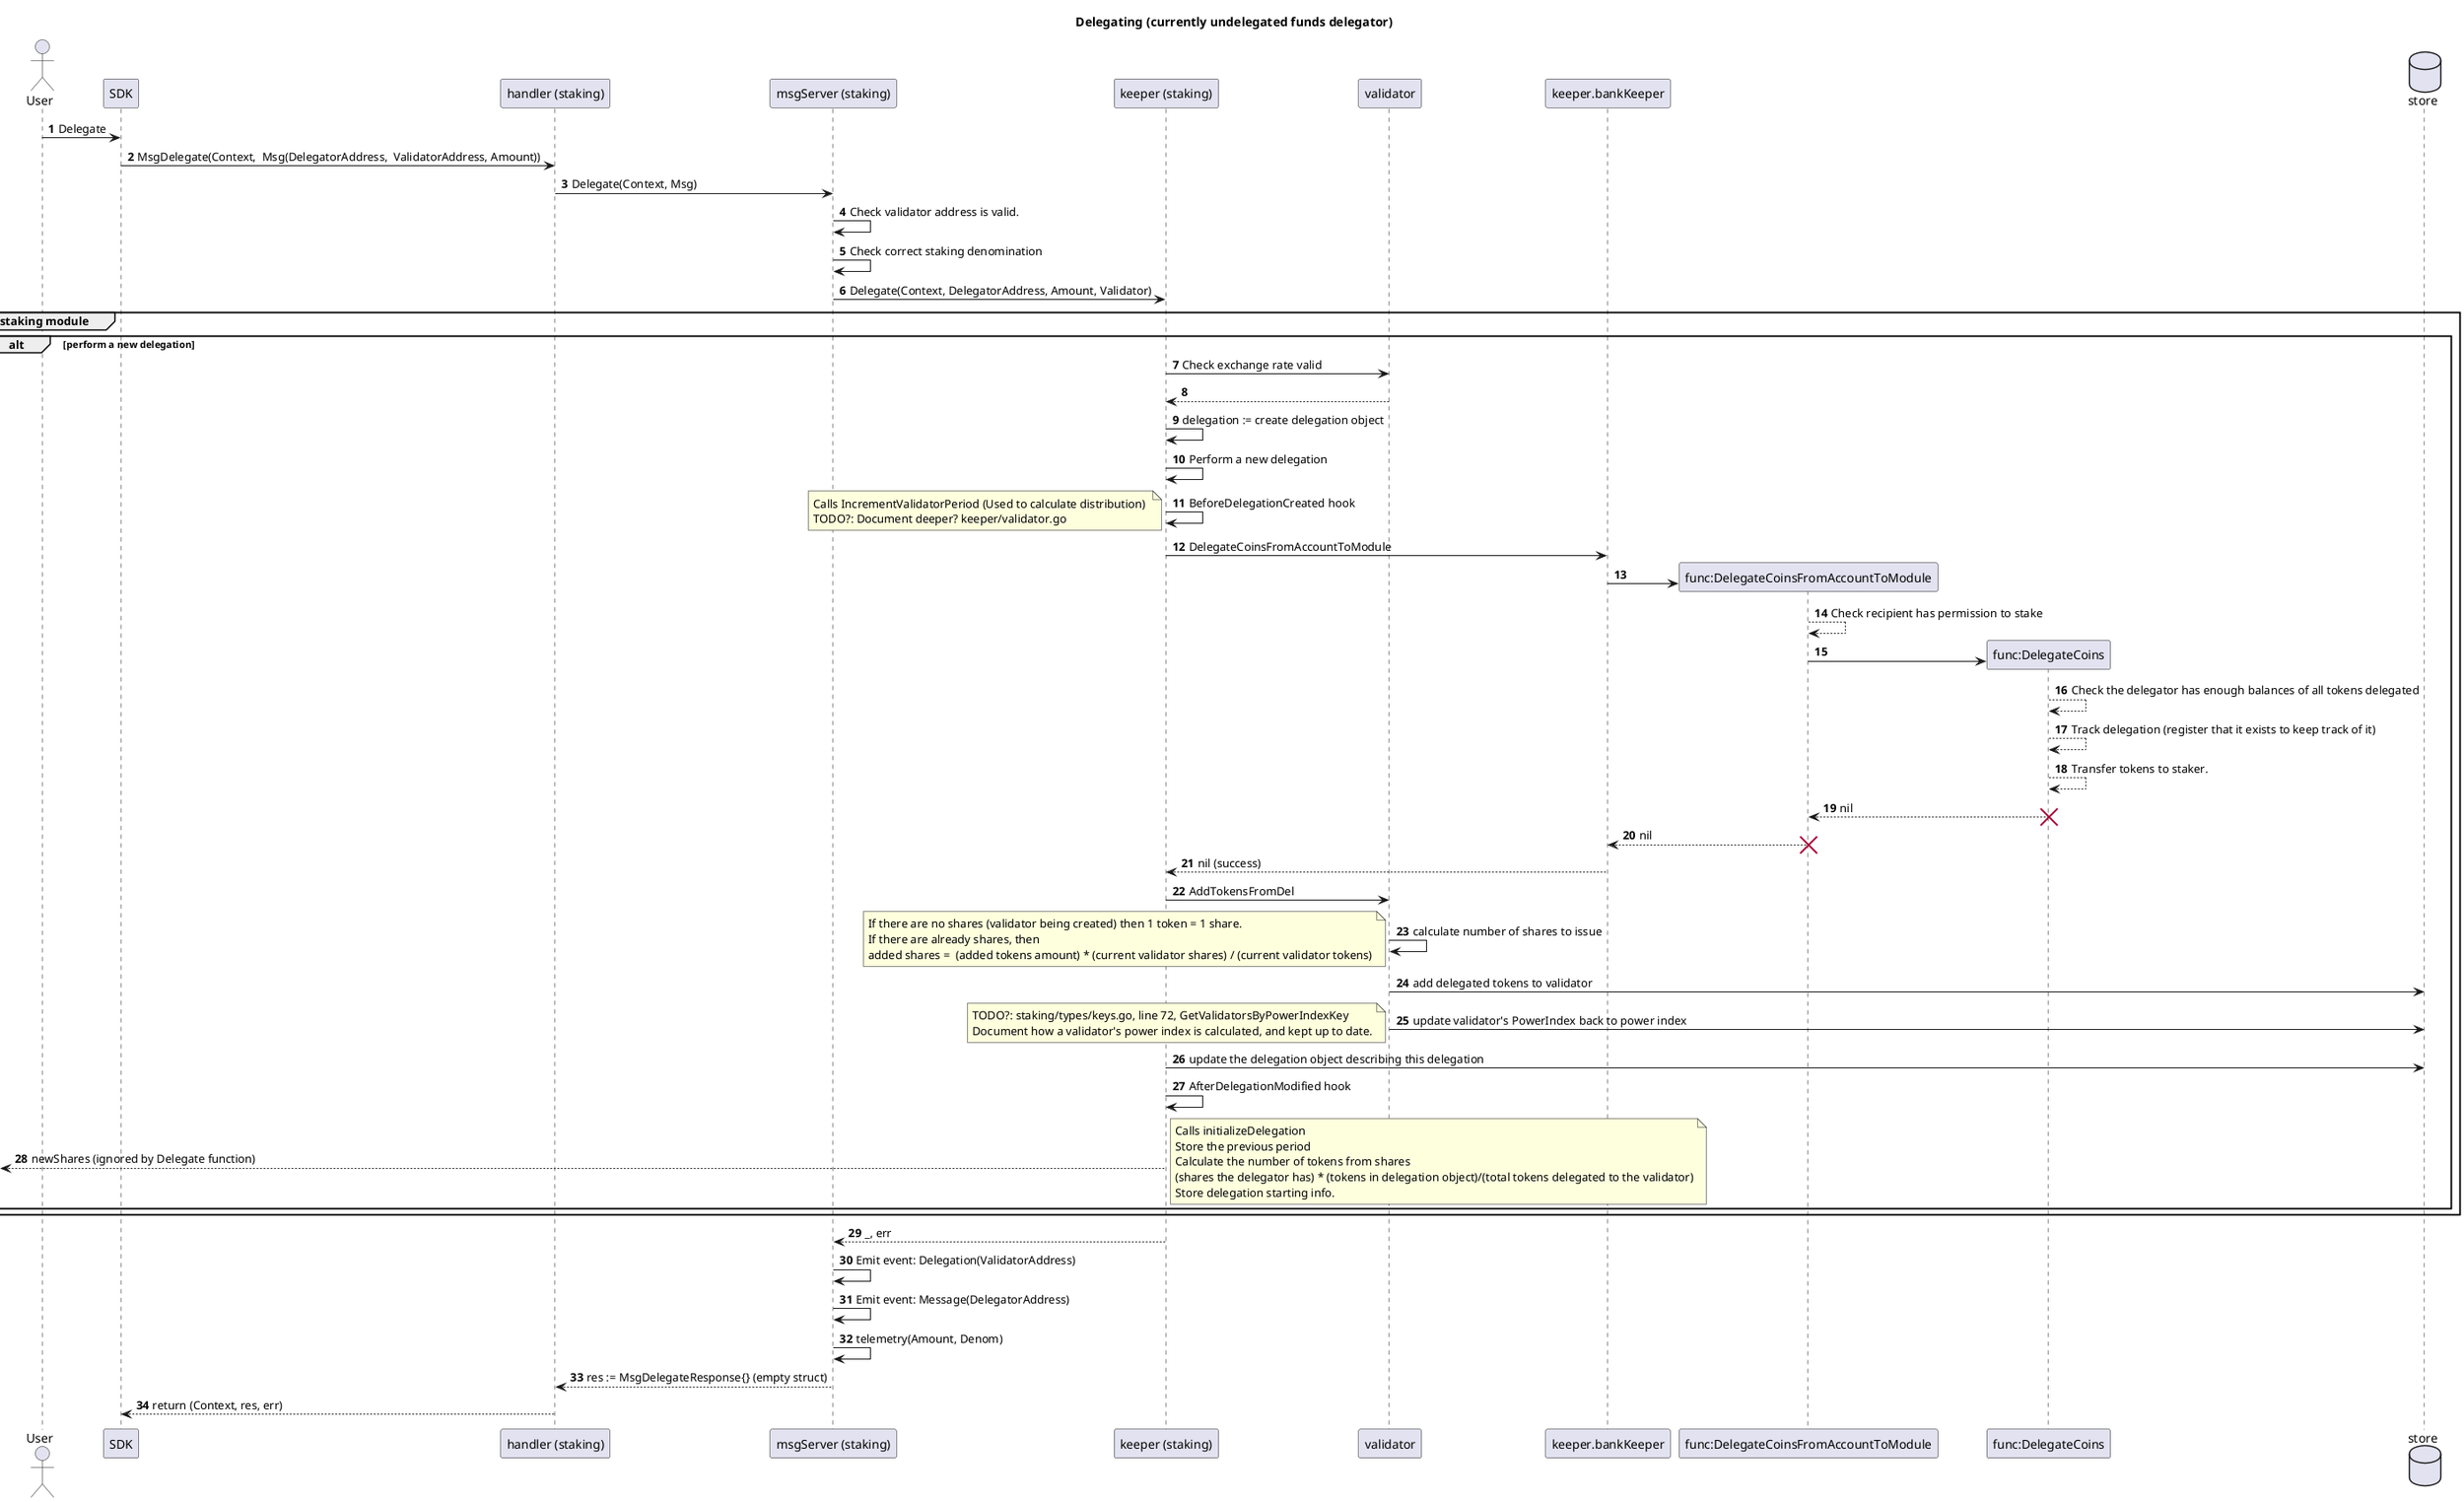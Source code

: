 @startuml
'https://plantuml.com/sequence-diagram

title: Delegating (currently undelegated funds delegator)
autonumber

actor User
User -> SDK : Delegate
SDK -> "handler (staking)": MsgDelegate(Context,  Msg(DelegatorAddress,  ValidatorAddress, Amount))
"handler (staking)" -> "msgServer (staking)" : Delegate(Context, Msg)
"msgServer (staking)" -> "msgServer (staking)" : Check validator address is valid.
"msgServer (staking)" -> "msgServer (staking)" : Check correct staking denomination
participant  "keeper (staking)" as keeper
"msgServer (staking)" -> keeper : Delegate(Context, DelegatorAddress, Amount, Validator)

    group staking module
    alt perform a new delegation
        keeper ->  validator : Check exchange rate valid
        keeper <-- validator :
        keeper -> keeper : delegation := create delegation object
        keeper -> keeper : Perform a new delegation


        keeper -> keeper : BeforeDelegationCreated hook
        note left: Calls IncrementValidatorPeriod (Used to calculate distribution) \nTODO?: Document deeper? keeper/validator.go

        keeper -> keeper.bankKeeper : DelegateCoinsFromAccountToModule
        keeper.bankKeeper -> "func:DelegateCoinsFromAccountToModule" as DelegateCoinsFromAccountToModule **
        DelegateCoinsFromAccountToModule -->  DelegateCoinsFromAccountToModule  : Check recipient has permission to stake
        DelegateCoinsFromAccountToModule ->  "func:DelegateCoins" as DelegateCoins **
        DelegateCoins --> DelegateCoins : Check the delegator has enough balances of all tokens delegated
        DelegateCoins --> DelegateCoins : Track delegation (register that it exists to keep track of it)
        DelegateCoins --> DelegateCoins : Transfer tokens to staker.
        DelegateCoins --> DelegateCoinsFromAccountToModule : nil
        destroy DelegateCoins
        keeper.bankKeeper <-- DelegateCoinsFromAccountToModule: nil
        destroy DelegateCoinsFromAccountToModule
        keeper <-- keeper.bankKeeper : nil (success)
        keeper -> validator : AddTokensFromDel
        validator -> validator : calculate number of shares to issue
        note left: If there are no shares (validator being created) then 1 token = 1 share.\nIf there are already shares, then\nadded shares =  (added tokens amount) * (current validator shares) / (current validator tokens)

        database store

        validator -> store : add delegated tokens to validator
        validator -> store : update validator's PowerIndex back to power index
        note left : TODO?: staking/types/keys.go, line 72, GetValidatorsByPowerIndexKey\nDocument how a validator's power index is calculated, and kept up to date.
        keeper -> store : update the delegation object describing this delegation
        keeper -> keeper : AfterDelegationModified hook
        <-- keeper : newShares (ignored by Delegate function)
        note left: Calls initializeDelegation\nStore the previous period\nCalculate the number of tokens from shares\n(shares the delegator has) * (tokens in delegation object)/(total tokens delegated to the validator)\nStore delegation starting info.
    end
    end

"msgServer (staking)" <-- keeper : _, err
"msgServer (staking)" -> "msgServer (staking)" : Emit event: Delegation(ValidatorAddress)
"msgServer (staking)" -> "msgServer (staking)" : Emit event: Message(DelegatorAddress)
"msgServer (staking)" -> "msgServer (staking)" : telemetry(Amount, Denom)
"handler (staking)" <-- "msgServer (staking)" : res := MsgDelegateResponse{} (empty struct)
SDK <-- "handler (staking)": return (Context, res, err)

@enduml

